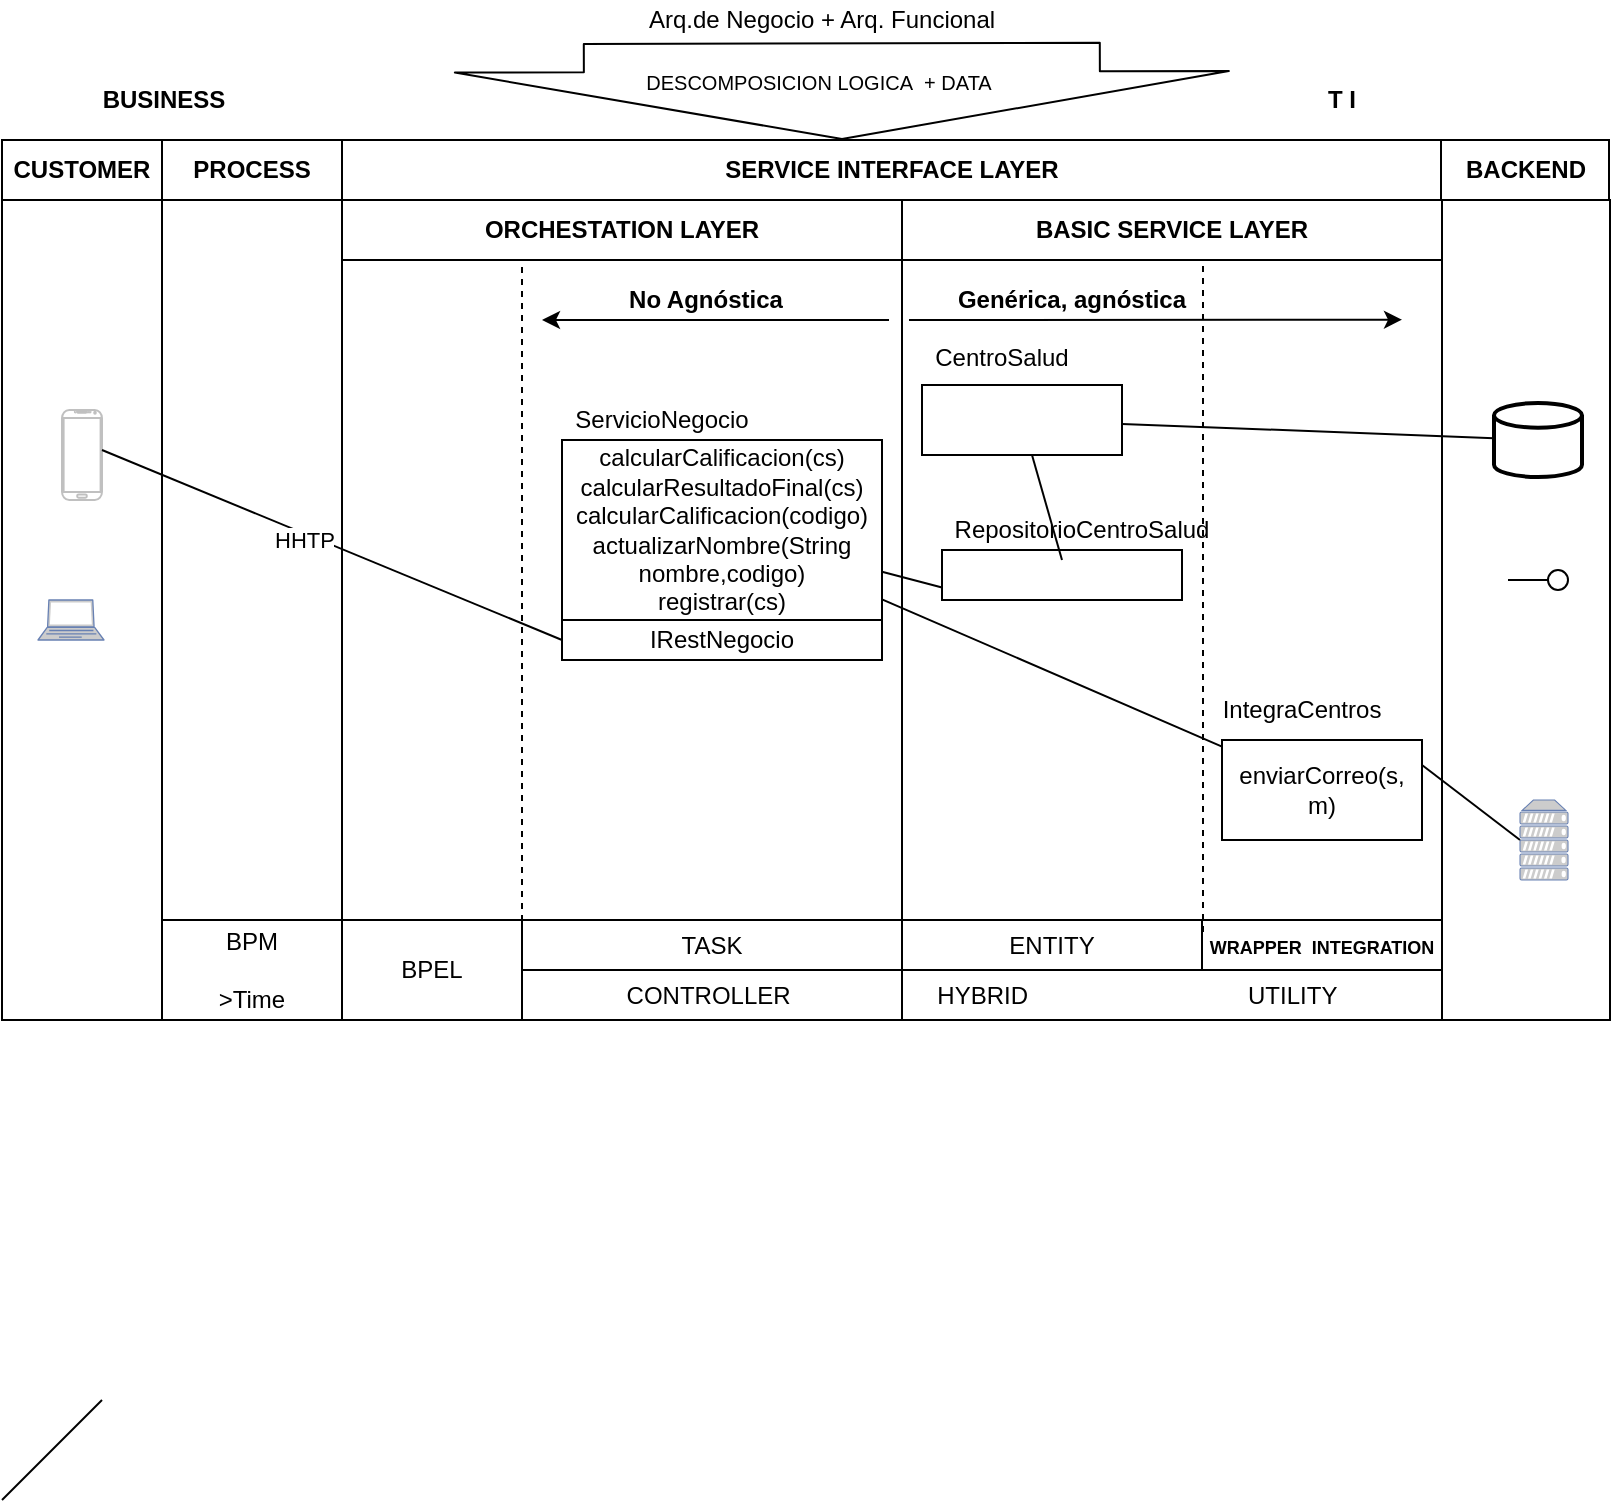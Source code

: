 <mxfile version="17.4.2" type="device"><diagram id="0216c05c-c4f4-967a-8bed-0d0e3fc6441c" name="Page-1"><mxGraphModel dx="879" dy="579" grid="1" gridSize="10" guides="1" tooltips="1" connect="1" arrows="1" fold="1" page="1" pageScale="1" pageWidth="827" pageHeight="1169" background="#ffffff" math="0" shadow="0"><root><mxCell id="0"/><mxCell id="1" parent="0"/><mxCell id="3" value="" style="rounded=0;whiteSpace=wrap;html=1;" parent="1" vertex="1"><mxGeometry x="14" y="100" width="800" height="410" as="geometry"/></mxCell><mxCell id="7" value="" style="rounded=0;whiteSpace=wrap;html=1;" parent="1" vertex="1"><mxGeometry x="10" y="70" width="81" height="440" as="geometry"/></mxCell><mxCell id="8" value="" style="rounded=0;whiteSpace=wrap;html=1;" parent="1" vertex="1"><mxGeometry x="90" y="100" width="90" height="410" as="geometry"/></mxCell><mxCell id="9" value="" style="rounded=0;whiteSpace=wrap;html=1;" parent="1" vertex="1"><mxGeometry x="730" y="100" width="84" height="410" as="geometry"/></mxCell><mxCell id="11" value="&lt;div style=&quot;text-align: right&quot;&gt;&lt;b&gt;BASIC SERVICE LAYER&lt;/b&gt;&lt;/div&gt;" style="rounded=0;whiteSpace=wrap;html=1;" parent="1" vertex="1"><mxGeometry x="460" y="100" width="270" height="30" as="geometry"/></mxCell><mxCell id="6" value="" style="rounded=0;whiteSpace=wrap;html=1;" parent="1" vertex="1"><mxGeometry x="13.5" y="70" width="800" height="30" as="geometry"/></mxCell><mxCell id="13" value="&lt;b&gt;SERVICE INTERFACE LAYER&lt;/b&gt;" style="rounded=0;whiteSpace=wrap;html=1;" parent="1" vertex="1"><mxGeometry x="180" y="70" width="550" height="30" as="geometry"/></mxCell><mxCell id="18" value="&lt;b&gt;ORCHESTATION LAYER&lt;/b&gt;" style="rounded=0;whiteSpace=wrap;html=1;" parent="1" vertex="1"><mxGeometry x="180" y="100" width="280" height="30" as="geometry"/></mxCell><mxCell id="19" style="edgeStyle=orthogonalEdgeStyle;rounded=0;html=1;exitX=0.5;exitY=1;entryX=0.5;entryY=1;jettySize=auto;orthogonalLoop=1;" parent="1" edge="1"><mxGeometry relative="1" as="geometry"><mxPoint x="670" y="510" as="sourcePoint"/><mxPoint x="670" y="510" as="targetPoint"/></mxGeometry></mxCell><mxCell id="20" value="BPEL" style="rounded=0;whiteSpace=wrap;html=1;" parent="1" vertex="1"><mxGeometry x="180" y="460" width="90" height="50" as="geometry"/></mxCell><mxCell id="21" value="CONTROLLER &amp;nbsp; &amp;nbsp; &amp;nbsp; &amp;nbsp; &amp;nbsp; &amp;nbsp; &amp;nbsp; &amp;nbsp; &amp;nbsp; &amp;nbsp;&amp;nbsp; HYBRID &amp;nbsp; &amp;nbsp; &amp;nbsp; &amp;nbsp; &amp;nbsp; &amp;nbsp; &amp;nbsp; &amp;nbsp; &amp;nbsp; &amp;nbsp; &amp;nbsp; &amp;nbsp; &amp;nbsp; &amp;nbsp; &amp;nbsp; &amp;nbsp; UTILITY" style="rounded=0;whiteSpace=wrap;html=1;" parent="1" vertex="1"><mxGeometry x="270" y="485" width="460" height="25" as="geometry"/></mxCell><mxCell id="22" value="TASK" style="rounded=0;whiteSpace=wrap;html=1;" parent="1" vertex="1"><mxGeometry x="270" y="460" width="190" height="25" as="geometry"/></mxCell><mxCell id="23" value="ENTITY" style="rounded=0;whiteSpace=wrap;html=1;" parent="1" vertex="1"><mxGeometry x="460" y="460" width="150" height="25" as="geometry"/></mxCell><mxCell id="24" value="&lt;font style=&quot;font-size: 9px&quot;&gt;&lt;b&gt;WRAPPER&amp;nbsp; INTEGRATION&lt;/b&gt;&lt;/font&gt;" style="rounded=0;whiteSpace=wrap;html=1;" parent="1" vertex="1"><mxGeometry x="610" y="460" width="120" height="25" as="geometry"/></mxCell><mxCell id="25" value="" style="endArrow=none;html=1;exitX=1;exitY=0.25;" parent="1" source="22" edge="1"><mxGeometry width="50" height="50" relative="1" as="geometry"><mxPoint x="420" y="420" as="sourcePoint"/><mxPoint x="460" y="130" as="targetPoint"/></mxGeometry></mxCell><mxCell id="27" value="&lt;b&gt;CUSTOMER&lt;/b&gt;" style="rounded=0;whiteSpace=wrap;html=1;" parent="1" vertex="1"><mxGeometry x="10" y="70" width="80" height="30" as="geometry"/></mxCell><mxCell id="28" value="&lt;b&gt;PROCESS&lt;/b&gt;" style="rounded=0;whiteSpace=wrap;html=1;" parent="1" vertex="1"><mxGeometry x="90" y="70" width="90" height="30" as="geometry"/></mxCell><mxCell id="29" value="&lt;b&gt;BUSINESS&lt;/b&gt;" style="text;html=1;strokeColor=none;fillColor=none;align=center;verticalAlign=middle;whiteSpace=wrap;rounded=0;" parent="1" vertex="1"><mxGeometry x="46" y="40" width="90" height="20" as="geometry"/></mxCell><mxCell id="32" value="&lt;b&gt;T I&lt;/b&gt;" style="text;html=1;strokeColor=none;fillColor=none;align=center;verticalAlign=middle;whiteSpace=wrap;rounded=0;" parent="1" vertex="1"><mxGeometry x="660" y="40" width="40" height="20" as="geometry"/></mxCell><mxCell id="33" value="" style="shape=flexArrow;endArrow=classic;html=1;fillColor=#ffffff;endWidth=128;endSize=10.87;width=258;exitX=0.545;exitY=1.06;exitPerimeter=0;" parent="1" source="109" edge="1"><mxGeometry width="50" height="50" relative="1" as="geometry"><mxPoint x="430" y="10" as="sourcePoint"/><mxPoint x="430" y="70" as="targetPoint"/></mxGeometry></mxCell><mxCell id="37" value="&lt;font style=&quot;font-size: 10px&quot;&gt;DESCOMPOSICION LOGICA&amp;nbsp; + DATA&lt;/font&gt;" style="text;html=1;resizable=0;points=[];align=center;verticalAlign=middle;labelBackgroundColor=#ffffff;" parent="33" vertex="1" connectable="0"><mxGeometry x="-0.207" y="-12" relative="1" as="geometry"><mxPoint as="offset"/></mxGeometry></mxCell><mxCell id="35" value="&lt;b&gt;Genérica, agnóstica&lt;/b&gt;" style="text;html=1;strokeColor=none;fillColor=none;align=center;verticalAlign=middle;whiteSpace=wrap;rounded=0;" parent="1" vertex="1"><mxGeometry x="480" y="140" width="130" height="20" as="geometry"/></mxCell><mxCell id="38" value="" style="endArrow=classic;html=1;" parent="1" edge="1"><mxGeometry width="50" height="50" relative="1" as="geometry"><mxPoint x="453.5" y="160" as="sourcePoint"/><mxPoint x="280" y="160" as="targetPoint"/></mxGeometry></mxCell><mxCell id="40" value="&lt;b&gt;No Agnóstica&lt;/b&gt;" style="text;html=1;strokeColor=none;fillColor=none;align=center;verticalAlign=middle;whiteSpace=wrap;rounded=0;" parent="1" vertex="1"><mxGeometry x="320" y="140" width="84" height="20" as="geometry"/></mxCell><mxCell id="41" value="&lt;b&gt;BACKEND&lt;/b&gt;&lt;br&gt;" style="rounded=0;whiteSpace=wrap;html=1;" parent="1" vertex="1"><mxGeometry x="729.5" y="70" width="84" height="30" as="geometry"/></mxCell><mxCell id="45" style="edgeStyle=orthogonalEdgeStyle;rounded=0;html=1;exitX=0.5;exitY=1;entryX=0.5;entryY=1;jettySize=auto;orthogonalLoop=1;" parent="1" edge="1"><mxGeometry relative="1" as="geometry"><mxPoint x="160" y="605" as="sourcePoint"/><mxPoint x="160" y="605" as="targetPoint"/></mxGeometry></mxCell><mxCell id="46" style="edgeStyle=orthogonalEdgeStyle;rounded=0;html=1;exitX=1;exitY=0.5;entryX=1;entryY=0.5;jettySize=auto;orthogonalLoop=1;" parent="1" edge="1"><mxGeometry relative="1" as="geometry"><mxPoint x="210" y="595" as="sourcePoint"/><mxPoint x="210" y="595" as="targetPoint"/></mxGeometry></mxCell><mxCell id="58" value="" style="verticalLabelPosition=bottom;verticalAlign=top;html=1;shadow=0;dashed=0;strokeWidth=1;shape=mxgraph.android.phone2;fillColor=#ffffff;strokeColor=#c0c0c0;" parent="1" vertex="1"><mxGeometry x="40" y="205" width="20" height="45" as="geometry"/></mxCell><mxCell id="59" value="" style="fontColor=#0066CC;verticalAlign=top;verticalLabelPosition=bottom;labelPosition=center;align=center;html=1;fillColor=#CCCCCC;strokeColor=#6881B3;gradientColor=none;gradientDirection=north;strokeWidth=2;shape=mxgraph.networks.laptop;" parent="1" vertex="1"><mxGeometry x="28" y="300" width="33" height="20" as="geometry"/></mxCell><mxCell id="68" value="" style="strokeWidth=2;html=1;shape=mxgraph.flowchart.database;whiteSpace=wrap;" parent="1" vertex="1"><mxGeometry x="756" y="201.5" width="44" height="37" as="geometry"/></mxCell><mxCell id="78" style="edgeStyle=orthogonalEdgeStyle;rounded=0;html=1;exitX=0.5;exitY=1;entryX=0.5;entryY=1;jettySize=auto;orthogonalLoop=1;" parent="1" edge="1"><mxGeometry relative="1" as="geometry"><mxPoint x="25" y="410" as="sourcePoint"/><mxPoint x="25" y="410" as="targetPoint"/></mxGeometry></mxCell><mxCell id="109" value="Arq.de Negocio + Arq. Funcional" style="text;html=1;strokeColor=none;fillColor=none;align=center;verticalAlign=middle;whiteSpace=wrap;rounded=0;" parent="1" vertex="1"><mxGeometry x="310" width="220" height="20" as="geometry"/></mxCell><mxCell id="121" style="edgeStyle=orthogonalEdgeStyle;rounded=0;html=1;exitX=0.75;exitY=1;entryX=0.75;entryY=1;jettySize=auto;orthogonalLoop=1;strokeColor=#000000;" parent="1" edge="1"><mxGeometry relative="1" as="geometry"><mxPoint x="698" y="429" as="sourcePoint"/><mxPoint x="698" y="429" as="targetPoint"/></mxGeometry></mxCell><mxCell id="122" style="edgeStyle=orthogonalEdgeStyle;rounded=0;html=1;exitX=0.5;exitY=1;entryX=0.5;entryY=1;jettySize=auto;orthogonalLoop=1;strokeColor=#000000;" parent="1" edge="1"><mxGeometry relative="1" as="geometry"><mxPoint x="676" y="429" as="sourcePoint"/><mxPoint x="676" y="429" as="targetPoint"/></mxGeometry></mxCell><mxCell id="131" value="" style="endArrow=none;html=1;" parent="1" edge="1" target="85T_h35zHPcz24aAqtXV-144" source="85T_h35zHPcz24aAqtXV-139"><mxGeometry width="50" height="50" relative="1" as="geometry"><mxPoint x="485" y="400" as="sourcePoint"/><mxPoint x="535" y="350" as="targetPoint"/></mxGeometry></mxCell><mxCell id="133" value="" style="endArrow=none;html=1;" parent="1" edge="1"><mxGeometry width="50" height="50" relative="1" as="geometry"><mxPoint x="10" y="750" as="sourcePoint"/><mxPoint x="60" y="700" as="targetPoint"/></mxGeometry></mxCell><mxCell id="137" value="" style="shape=lollipop;direction=south;html=1;" parent="1" vertex="1"><mxGeometry x="763" y="285" width="30" height="10" as="geometry"/></mxCell><mxCell id="139" value="" style="fontColor=#0066CC;verticalAlign=top;verticalLabelPosition=bottom;labelPosition=center;align=center;html=1;fillColor=#CCCCCC;strokeColor=#6881B3;gradientColor=none;gradientDirection=north;strokeWidth=2;shape=mxgraph.networks.server;" parent="1" vertex="1"><mxGeometry x="769" y="400" width="24" height="40" as="geometry"/></mxCell><mxCell id="0coaCl1t6PNuBasIKGG--139" value="" style="endArrow=none;html=1;exitX=1;exitY=0.25;dashed=1;" parent="1" edge="1"><mxGeometry width="50" height="50" relative="1" as="geometry"><mxPoint x="610.5" y="466" as="sourcePoint"/><mxPoint x="610.5" y="130" as="targetPoint"/></mxGeometry></mxCell><mxCell id="0coaCl1t6PNuBasIKGG--140" value="" style="endArrow=none;html=1;exitX=1;exitY=0.25;dashed=1;" parent="1" edge="1"><mxGeometry width="50" height="50" relative="1" as="geometry"><mxPoint x="270" y="460.5" as="sourcePoint"/><mxPoint x="270" y="130" as="targetPoint"/></mxGeometry></mxCell><mxCell id="0coaCl1t6PNuBasIKGG--141" value="BPM&lt;br&gt;&lt;br&gt;&amp;gt;Time" style="rounded=0;whiteSpace=wrap;html=1;" parent="1" vertex="1"><mxGeometry x="90" y="460" width="90" height="50" as="geometry"/></mxCell><mxCell id="0coaCl1t6PNuBasIKGG--143" value="" style="endArrow=none;html=1;" parent="1" edge="1"><mxGeometry width="50" height="50" relative="1" as="geometry"><mxPoint x="460" y="510" as="sourcePoint"/><mxPoint x="460" y="480" as="targetPoint"/></mxGeometry></mxCell><mxCell id="m5q2_-gAadBtKvxxZ9yd-142" value="" style="endArrow=classic;html=1;entryX=0.87;entryY=0.146;entryDx=0;entryDy=0;entryPerimeter=0;" parent="1" target="3" edge="1"><mxGeometry width="50" height="50" relative="1" as="geometry"><mxPoint x="463.5" y="160" as="sourcePoint"/><mxPoint x="280" y="160" as="targetPoint"/></mxGeometry></mxCell><mxCell id="85T_h35zHPcz24aAqtXV-139" value="calcularCalificacion(cs)&lt;br&gt;calcularResultadoFinal(cs)&lt;br&gt;calcularCalificacion(codigo)&lt;br&gt;actualizarNombre(String nombre,codigo)&lt;br&gt;registrar(cs)" style="rounded=0;whiteSpace=wrap;html=1;" parent="1" vertex="1"><mxGeometry x="290" y="220" width="160" height="90" as="geometry"/></mxCell><mxCell id="85T_h35zHPcz24aAqtXV-140" value="ServicioNegocio" style="text;html=1;strokeColor=none;fillColor=none;align=center;verticalAlign=middle;whiteSpace=wrap;rounded=0;" parent="1" vertex="1"><mxGeometry x="310" y="195" width="60" height="30" as="geometry"/></mxCell><mxCell id="85T_h35zHPcz24aAqtXV-142" value="" style="rounded=0;whiteSpace=wrap;html=1;" parent="1" vertex="1"><mxGeometry x="480" y="275" width="120" height="25" as="geometry"/></mxCell><mxCell id="85T_h35zHPcz24aAqtXV-143" value="RepositorioCentroSalud" style="text;html=1;strokeColor=none;fillColor=none;align=center;verticalAlign=middle;whiteSpace=wrap;rounded=0;" parent="1" vertex="1"><mxGeometry x="530" y="250" width="40" height="30" as="geometry"/></mxCell><mxCell id="85T_h35zHPcz24aAqtXV-144" value="enviarCorreo(s, m)" style="rounded=0;whiteSpace=wrap;html=1;" parent="1" vertex="1"><mxGeometry x="620" y="370" width="100" height="50" as="geometry"/></mxCell><mxCell id="85T_h35zHPcz24aAqtXV-145" value="IntegraCentros" style="text;html=1;strokeColor=none;fillColor=none;align=center;verticalAlign=middle;whiteSpace=wrap;rounded=0;" parent="1" vertex="1"><mxGeometry x="630" y="340" width="60" height="30" as="geometry"/></mxCell><mxCell id="KjzMPAaPeRFIaWxd4G6P-141" value="" style="endArrow=none;html=1;rounded=0;entryX=0;entryY=0.75;entryDx=0;entryDy=0;" parent="1" source="85T_h35zHPcz24aAqtXV-139" target="85T_h35zHPcz24aAqtXV-142" edge="1"><mxGeometry width="50" height="50" relative="1" as="geometry"><mxPoint x="370" y="340" as="sourcePoint"/><mxPoint x="485" y="334.375" as="targetPoint"/></mxGeometry></mxCell><mxCell id="KjzMPAaPeRFIaWxd4G6P-142" value="" style="endArrow=none;html=1;rounded=0;" parent="1" source="DPcw1Zd9zl6mOHuz6mXn-143" target="68" edge="1"><mxGeometry width="50" height="50" relative="1" as="geometry"><mxPoint x="630" y="310" as="sourcePoint"/><mxPoint x="680" y="260" as="targetPoint"/></mxGeometry></mxCell><mxCell id="KjzMPAaPeRFIaWxd4G6P-145" value="IRestNegocio" style="rounded=0;whiteSpace=wrap;html=1;" parent="1" vertex="1"><mxGeometry x="290" y="310" width="160" height="20" as="geometry"/></mxCell><mxCell id="KjzMPAaPeRFIaWxd4G6P-146" value="" style="endArrow=none;html=1;rounded=0;entryX=0;entryY=0.5;entryDx=0;entryDy=0;" parent="1" edge="1" target="KjzMPAaPeRFIaWxd4G6P-145"><mxGeometry width="50" height="50" relative="1" as="geometry"><mxPoint x="60" y="225" as="sourcePoint"/><mxPoint x="110" y="175" as="targetPoint"/></mxGeometry></mxCell><mxCell id="DPcw1Zd9zl6mOHuz6mXn-139" value="HHTP" style="edgeLabel;html=1;align=center;verticalAlign=middle;resizable=0;points=[];" vertex="1" connectable="0" parent="KjzMPAaPeRFIaWxd4G6P-146"><mxGeometry x="-0.113" y="-3" relative="1" as="geometry"><mxPoint as="offset"/></mxGeometry></mxCell><mxCell id="DPcw1Zd9zl6mOHuz6mXn-142" value="" style="endArrow=none;html=1;rounded=0;exitX=1;exitY=0.25;exitDx=0;exitDy=0;entryX=0;entryY=0.5;entryDx=0;entryDy=0;entryPerimeter=0;" edge="1" parent="1" source="85T_h35zHPcz24aAqtXV-144" target="139"><mxGeometry width="50" height="50" relative="1" as="geometry"><mxPoint x="760" y="390" as="sourcePoint"/><mxPoint x="810" y="340" as="targetPoint"/></mxGeometry></mxCell><mxCell id="DPcw1Zd9zl6mOHuz6mXn-143" value="" style="rounded=0;whiteSpace=wrap;html=1;" vertex="1" parent="1"><mxGeometry x="470" y="192.5" width="100" height="35" as="geometry"/></mxCell><mxCell id="DPcw1Zd9zl6mOHuz6mXn-144" value="CentroSalud" style="text;html=1;strokeColor=none;fillColor=none;align=center;verticalAlign=middle;whiteSpace=wrap;rounded=0;" vertex="1" parent="1"><mxGeometry x="480" y="164" width="60" height="30" as="geometry"/></mxCell><mxCell id="DPcw1Zd9zl6mOHuz6mXn-145" value="" style="endArrow=none;html=1;rounded=0;exitX=0.25;exitY=1;exitDx=0;exitDy=0;" edge="1" parent="1" source="85T_h35zHPcz24aAqtXV-143" target="DPcw1Zd9zl6mOHuz6mXn-143"><mxGeometry width="50" height="50" relative="1" as="geometry"><mxPoint x="520" y="280" as="sourcePoint"/><mxPoint x="430" y="300" as="targetPoint"/></mxGeometry></mxCell></root></mxGraphModel></diagram></mxfile>